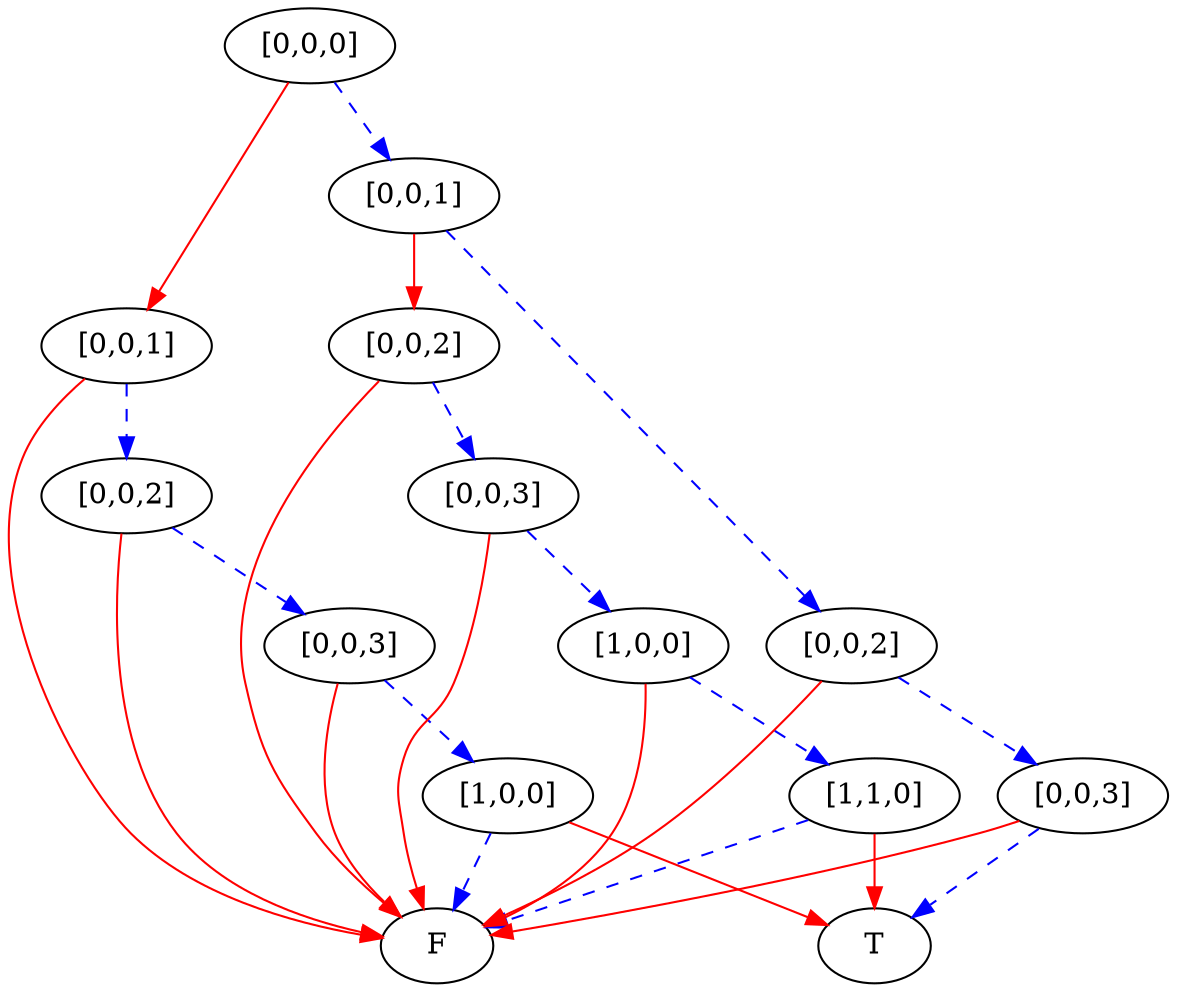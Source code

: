 digraph {
    1 [label=F];
    2 [label=T];
    3 [label="[1,0,0]"];
    4 [label="[0,0,3]"];
    5 [label="[0,0,2]"];
    6 [label="[0,0,1]"];
    7 [label="[1,1,0]"];
    8 [label="[1,0,0]"];
    9 [label="[0,0,3]"];
    10 [label="[0,0,2]"];
    11 [label="[0,0,3]"];
    12 [label="[0,0,2]"];
    13 [label="[0,0,1]"];
    14 [label="[0,0,0]"];
    3 -> 1 [style=dashed
           ,color=blue];
    3 -> 2 [color=red];
    4 -> 3 [style=dashed
           ,color=blue];
    4 -> 1 [color=red];
    5 -> 4 [style=dashed
           ,color=blue];
    5 -> 1 [color=red];
    6 -> 5 [style=dashed
           ,color=blue];
    6 -> 1 [color=red];
    7 -> 1 [style=dashed
           ,color=blue];
    7 -> 2 [color=red];
    8 -> 7 [style=dashed
           ,color=blue];
    8 -> 1 [color=red];
    9 -> 8 [style=dashed
           ,color=blue];
    9 -> 1 [color=red];
    10 -> 9 [style=dashed
            ,color=blue];
    10 -> 1 [color=red];
    11 -> 2 [style=dashed
            ,color=blue];
    11 -> 1 [color=red];
    12 -> 11 [style=dashed
             ,color=blue];
    12 -> 1 [color=red];
    13 -> 10 [color=red];
    13 -> 12 [style=dashed
             ,color=blue];
    14 -> 6 [color=red];
    14 -> 13 [style=dashed
             ,color=blue];
}